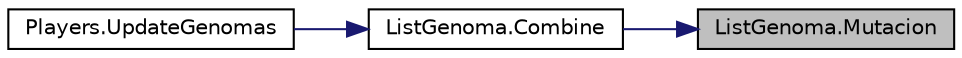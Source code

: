 digraph "ListGenoma.Mutacion"
{
 // LATEX_PDF_SIZE
  edge [fontname="Helvetica",fontsize="10",labelfontname="Helvetica",labelfontsize="10"];
  node [fontname="Helvetica",fontsize="10",shape=record];
  rankdir="RL";
  Node1 [label="ListGenoma.Mutacion",height=0.2,width=0.4,color="black", fillcolor="grey75", style="filled", fontcolor="black",tooltip="Mutacion() se usa para mutar un bit aleatorio de un gen de un individuo random."];
  Node1 -> Node2 [dir="back",color="midnightblue",fontsize="10",style="solid",fontname="Helvetica"];
  Node2 [label="ListGenoma.Combine",height=0.2,width=0.4,color="black", fillcolor="white", style="filled",URL="$class_list_genoma.html#abcc9b373491a696e129f44116ed5655c",tooltip="Combine() se usa para combinar dos cromosomas."];
  Node2 -> Node3 [dir="back",color="midnightblue",fontsize="10",style="solid",fontname="Helvetica"];
  Node3 [label="Players.UpdateGenomas",height=0.2,width=0.4,color="black", fillcolor="white", style="filled",URL="$class_players.html#a06f5916911912d6b3dc9bbf8e694248c",tooltip=" "];
}
